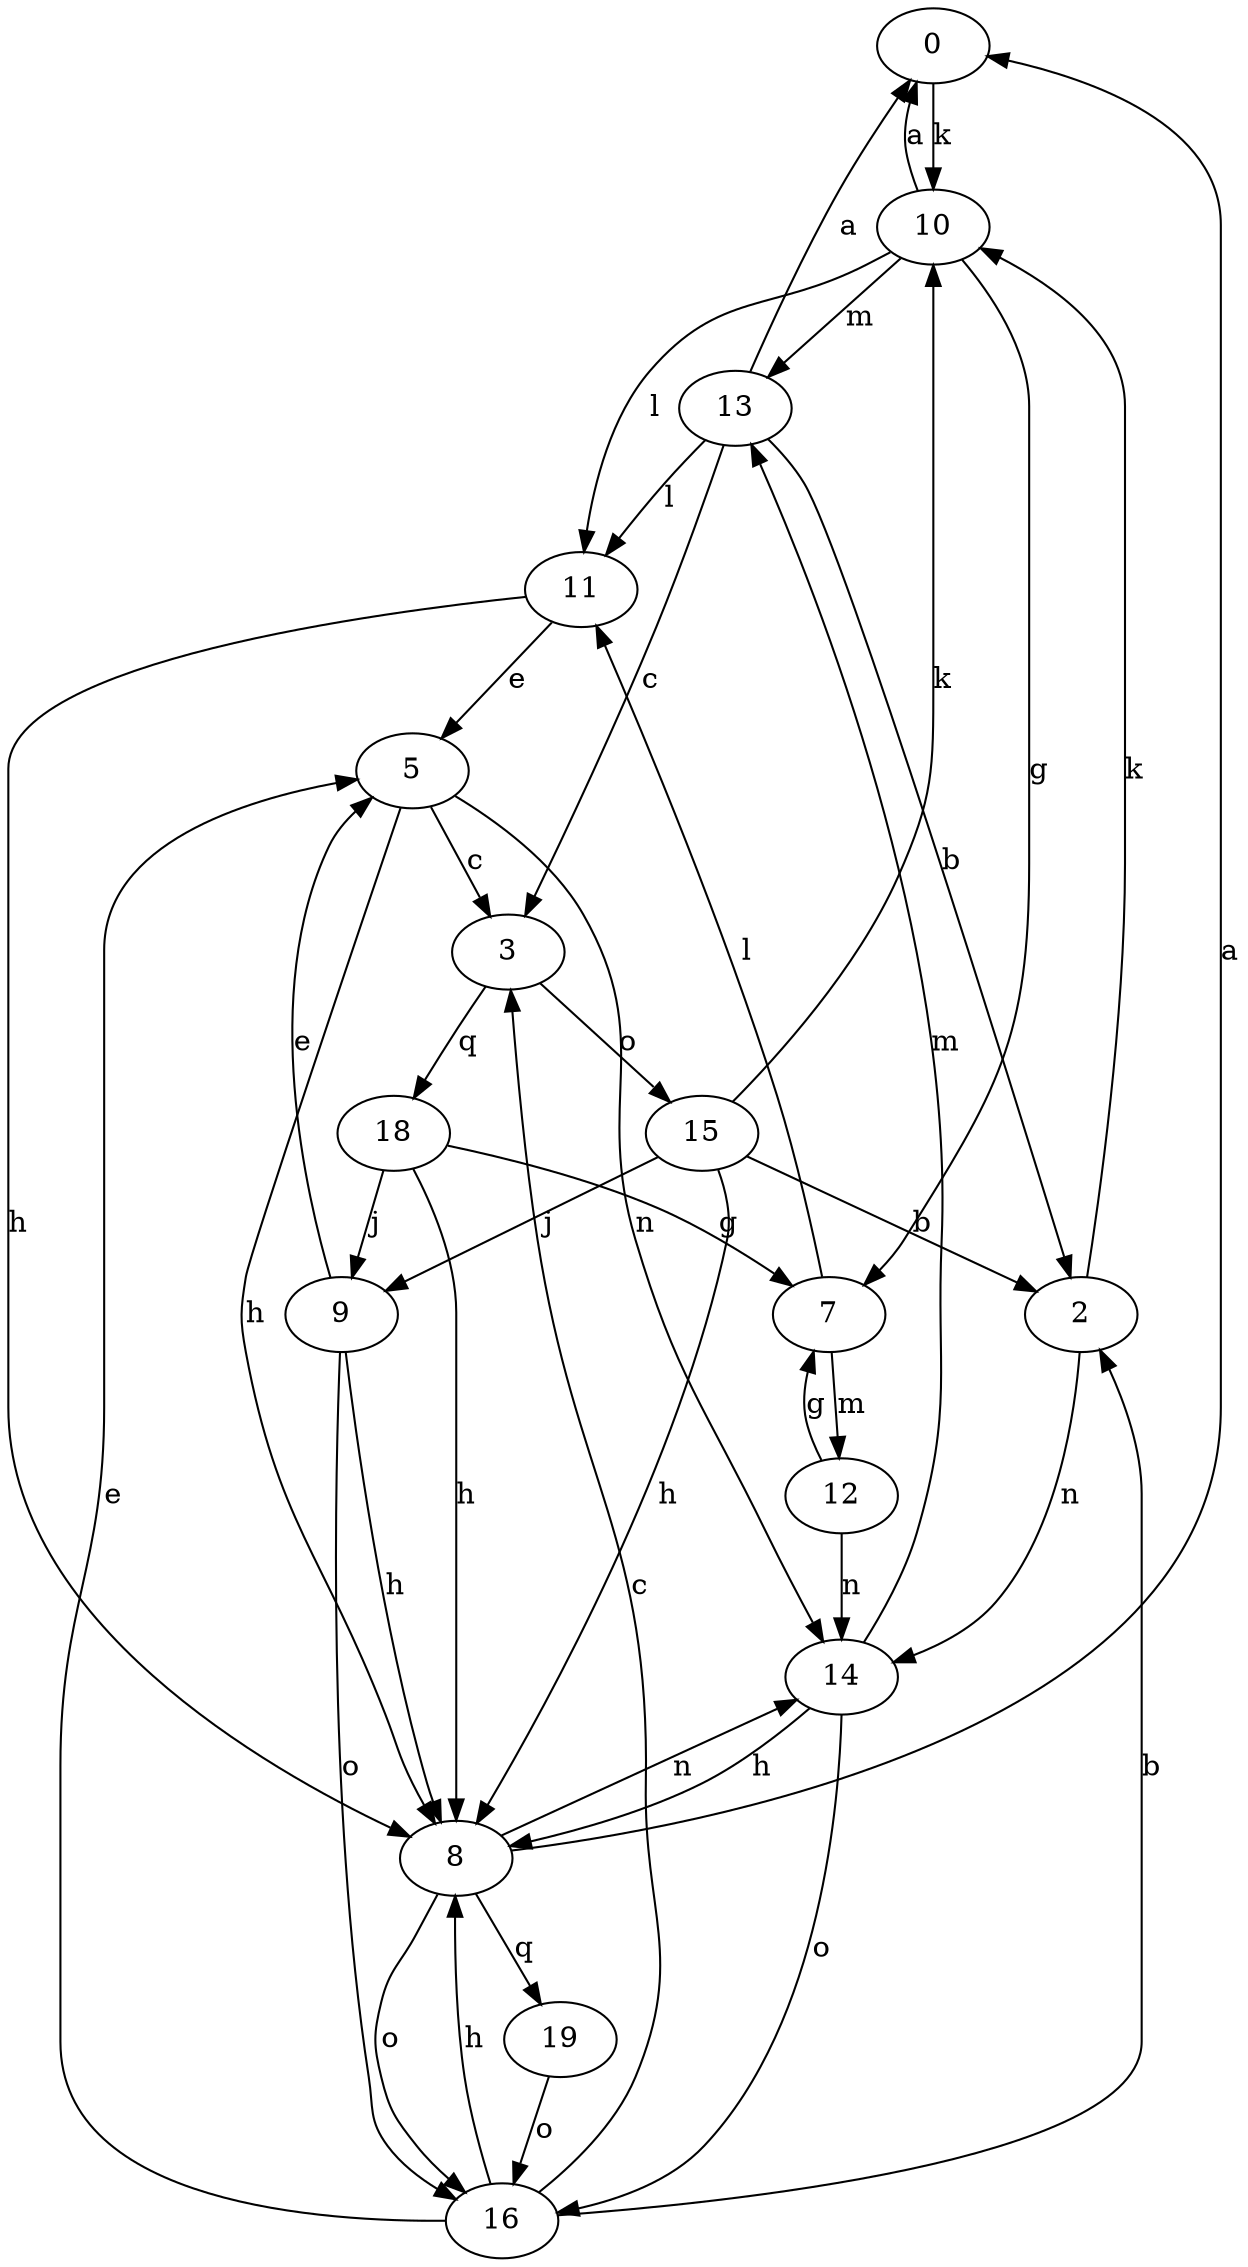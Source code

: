 strict digraph  {
0;
2;
3;
5;
7;
8;
9;
10;
11;
12;
13;
14;
15;
16;
18;
19;
0 -> 10  [label=k];
2 -> 10  [label=k];
2 -> 14  [label=n];
3 -> 15  [label=o];
3 -> 18  [label=q];
5 -> 3  [label=c];
5 -> 8  [label=h];
5 -> 14  [label=n];
7 -> 11  [label=l];
7 -> 12  [label=m];
8 -> 0  [label=a];
8 -> 14  [label=n];
8 -> 16  [label=o];
8 -> 19  [label=q];
9 -> 5  [label=e];
9 -> 8  [label=h];
9 -> 16  [label=o];
10 -> 0  [label=a];
10 -> 7  [label=g];
10 -> 11  [label=l];
10 -> 13  [label=m];
11 -> 5  [label=e];
11 -> 8  [label=h];
12 -> 7  [label=g];
12 -> 14  [label=n];
13 -> 0  [label=a];
13 -> 2  [label=b];
13 -> 3  [label=c];
13 -> 11  [label=l];
14 -> 8  [label=h];
14 -> 13  [label=m];
14 -> 16  [label=o];
15 -> 2  [label=b];
15 -> 8  [label=h];
15 -> 9  [label=j];
15 -> 10  [label=k];
16 -> 2  [label=b];
16 -> 3  [label=c];
16 -> 5  [label=e];
16 -> 8  [label=h];
18 -> 7  [label=g];
18 -> 8  [label=h];
18 -> 9  [label=j];
19 -> 16  [label=o];
}
